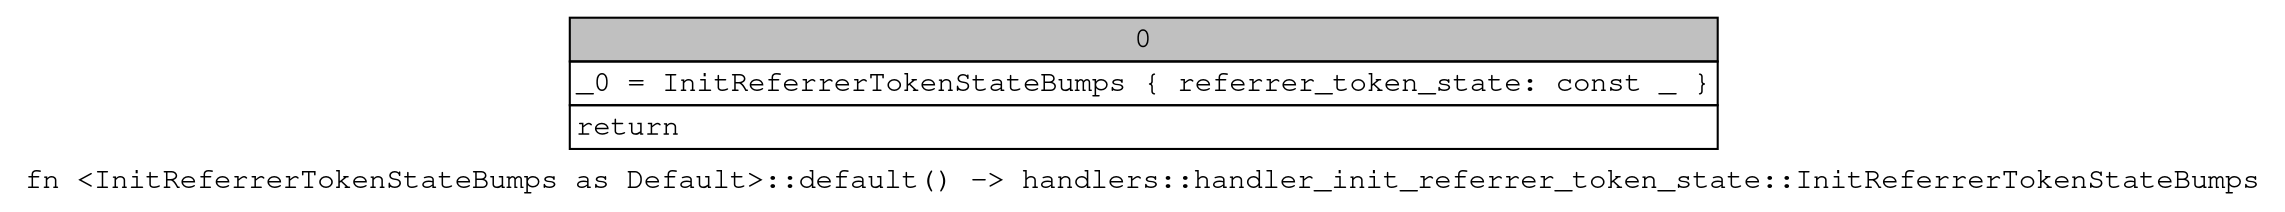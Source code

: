 digraph Mir_0_4248 {
    graph [fontname="Courier, monospace"];
    node [fontname="Courier, monospace"];
    edge [fontname="Courier, monospace"];
    label=<fn &lt;InitReferrerTokenStateBumps as Default&gt;::default() -&gt; handlers::handler_init_referrer_token_state::InitReferrerTokenStateBumps<br align="left"/>>;
    bb0__0_4248 [shape="none", label=<<table border="0" cellborder="1" cellspacing="0"><tr><td bgcolor="gray" align="center" colspan="1">0</td></tr><tr><td align="left" balign="left">_0 = InitReferrerTokenStateBumps { referrer_token_state: const _ }<br/></td></tr><tr><td align="left">return</td></tr></table>>];
}

